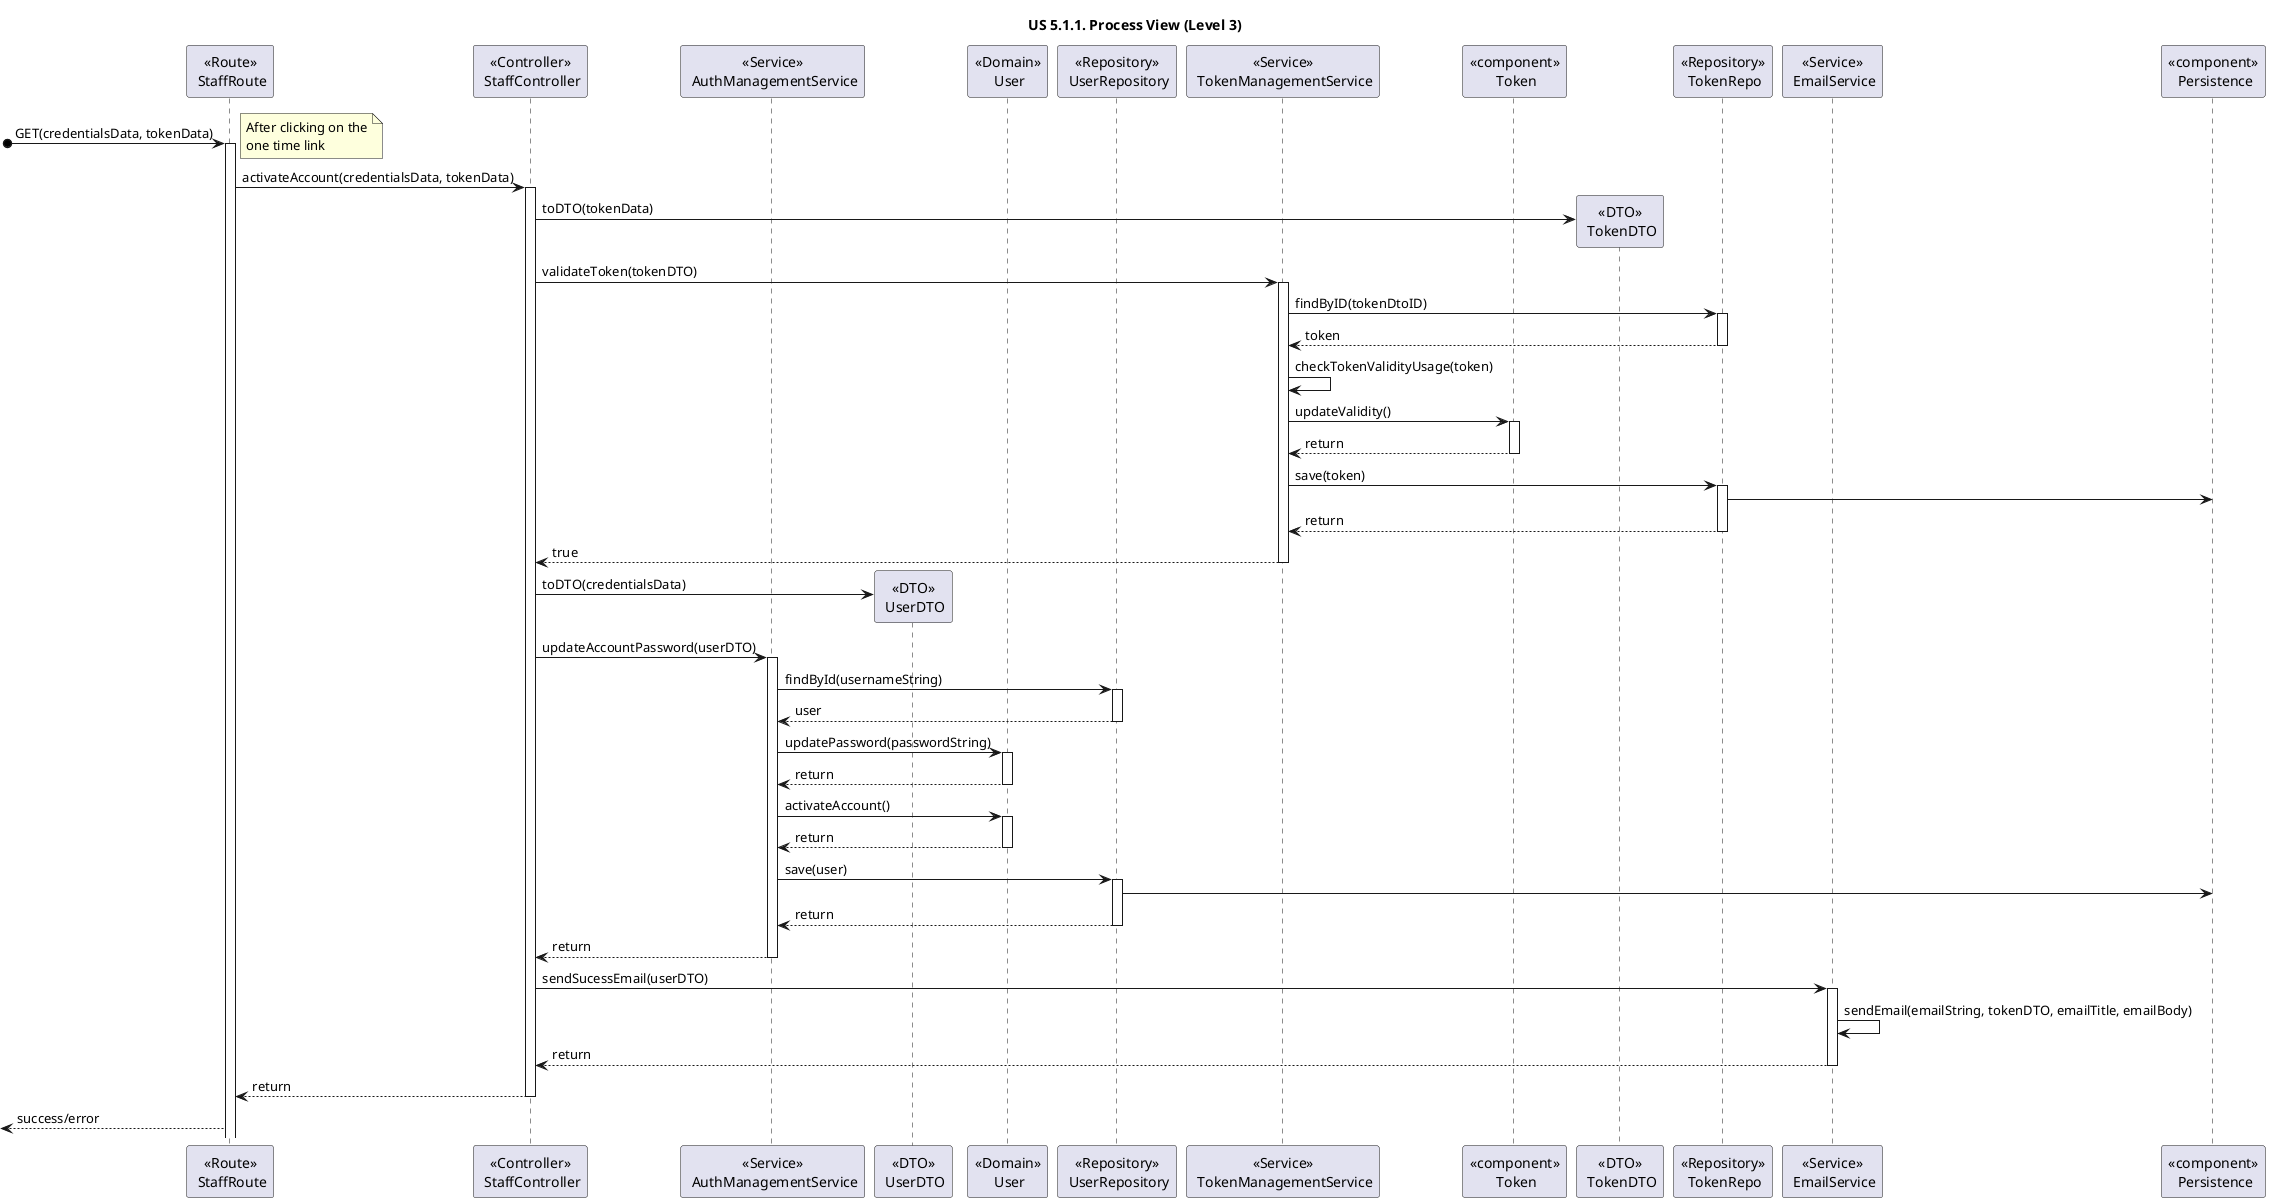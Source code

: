 @startuml
title "US 5.1.1. Process View (Level 3)"

participant "<<Route>>\n StaffRoute" as ROUTE
participant "<<Controller>>\n StaffController" as CONTROL

participant "<<Service>>\n AuthManagementService" as AUTHServ


participant "<<DTO>>\n UserDTO" as UserDTO
participant "<<Domain>>\n User" as USER
participant "<<Repository>>\n UserRepository" as AUTHRepo

participant "<<Service>>\n TokenManagementService" as TOKENServ
participant "<<component>>\n Token" as TOKEN
participant "<<DTO>>\n TokenDTO" as TOKENDTO
participant "<<Repository>>\n TokenRepo" as TOKENRepo
participant "<<Service>>\n EmailService" as EMAILServ

participant "<<component>>\n Persistence" as PERSISTENCE

[o-> ROUTE : GET(credentialsData, tokenData)
note left
After clicking on the
one time link
end note
activate ROUTE

ROUTE -> CONTROL : activateAccount(credentialsData, tokenData)
activate CONTROL

CONTROL -> TOKENDTO ** : toDTO(tokenData)

CONTROL -> TOKENServ : validateToken(tokenDTO)
activate TOKENServ

TOKENServ -> TOKENRepo : findByID(tokenDtoID)
activate TOKENRepo

TOKENRepo --> TOKENServ : token
deactivate TOKENRepo

TOKENServ -> TOKENServ : checkTokenValidityUsage(token)
TOKENServ -> TOKEN : updateValidity()
Activate TOKEN
TOKEN --> TOKENServ : return
Deactivate TOKEN

TOKENServ -> TOKENRepo : save(token)
Activate TOKENRepo
TOKENRepo -> PERSISTENCE 
TOKENRepo --> TOKENServ : return
Deactivate TOKENRepo

TOKENServ --> CONTROL : true
deactivate TOKENServ

CONTROL -> UserDTO ** : toDTO(credentialsData)

CONTROL -> AUTHServ : updateAccountPassword(userDTO)
activate AUTHServ

AUTHServ -> AUTHRepo : findById(usernameString)
activate AUTHRepo
AUTHRepo --> AUTHServ : user
deactivate AUTHRepo

AUTHServ -> USER : updatePassword(passwordString)
activate USER
USER --> AUTHServ : return
deactivate USER

AUTHServ -> USER : activateAccount()
activate USER
USER --> AUTHServ : return
deactivate USER

AUTHServ -> AUTHRepo : save(user)
Activate AUTHRepo
AUTHRepo -> PERSISTENCE 
AUTHRepo --> AUTHServ : return
Deactivate AUTHRepo

AUTHServ --> CONTROL : return
deactivate AUTHServ

CONTROL -> EMAILServ : sendSucessEmail(userDTO)
activate EMAILServ

EMAILServ -> EMAILServ : sendEmail(emailString, tokenDTO, emailTitle, emailBody)
EMAILServ --> CONTROL : return
deactivate EMAILServ

CONTROL --> ROUTE : return
deactivate CONTROL

<-- ROUTE : success/error
@enduml